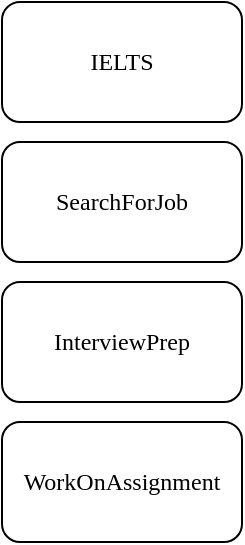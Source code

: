 <mxfile version="13.6.6" type="github">
  <diagram id="iEUPozLsDsx7m8_asPWK" name="Page-1">
    <mxGraphModel dx="782" dy="710" grid="1" gridSize="10" guides="1" tooltips="1" connect="1" arrows="1" fold="1" page="1" pageScale="1" pageWidth="850" pageHeight="1100" math="0" shadow="0">
      <root>
        <mxCell id="0" />
        <mxCell id="1" parent="0" />
        <mxCell id="k_jq2460wZ7kHOdffIEp-2" value="&lt;font face=&quot;Verdana&quot;&gt;SearchForJob&lt;/font&gt;" style="rounded=1;whiteSpace=wrap;html=1;" vertex="1" parent="1">
          <mxGeometry x="40" y="80" width="120" height="60" as="geometry" />
        </mxCell>
        <mxCell id="k_jq2460wZ7kHOdffIEp-3" value="&lt;font face=&quot;Verdana&quot;&gt;InterviewPrep&lt;br&gt;&lt;/font&gt;" style="rounded=1;whiteSpace=wrap;html=1;" vertex="1" parent="1">
          <mxGeometry x="40" y="150" width="120" height="60" as="geometry" />
        </mxCell>
        <mxCell id="k_jq2460wZ7kHOdffIEp-4" value="&lt;font face=&quot;Verdana&quot;&gt;WorkOnAssignment&lt;br&gt;&lt;/font&gt;" style="rounded=1;whiteSpace=wrap;html=1;" vertex="1" parent="1">
          <mxGeometry x="40" y="220" width="120" height="60" as="geometry" />
        </mxCell>
        <mxCell id="k_jq2460wZ7kHOdffIEp-6" value="&lt;font face=&quot;Verdana&quot;&gt;IELTS&lt;br&gt;&lt;/font&gt;" style="rounded=1;whiteSpace=wrap;html=1;" vertex="1" parent="1">
          <mxGeometry x="40" y="10" width="120" height="60" as="geometry" />
        </mxCell>
      </root>
    </mxGraphModel>
  </diagram>
</mxfile>
